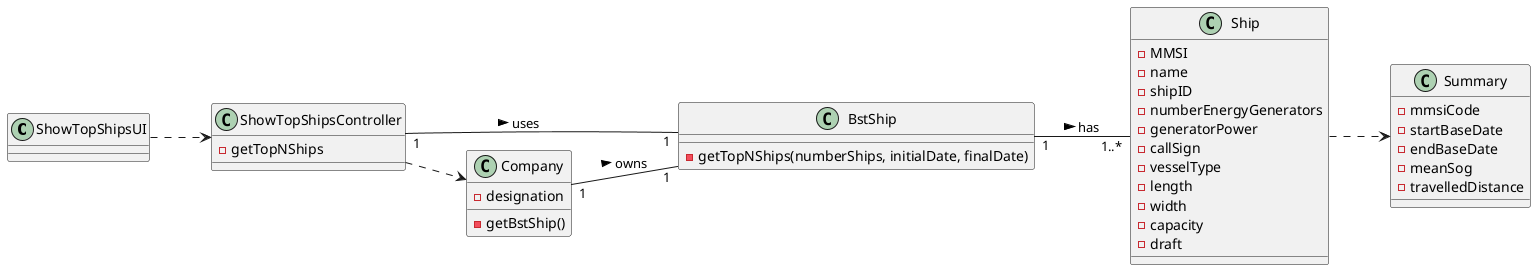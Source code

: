@startuml
left to right direction

class ShowTopShipsUI{

}

class ShowTopShipsController{
-getTopNShips
}

class BstShip{
-getTopNShips(numberShips, initialDate, finalDate)
}

class Company{
-designation
-getBstShip()
}

class Summary{
-mmsiCode
-startBaseDate
-endBaseDate
-meanSog
-travelledDistance
}

class Ship {
-MMSI
-name
-shipID
-numberEnergyGenerators
-generatorPower
-callSign
-vesselType
-length
-width
-capacity
-draft
}

ShowTopShipsUI ..> ShowTopShipsController

ShowTopShipsController ..> Company

Company "1" -- "1" BstShip : owns >

ShowTopShipsController "1" -- "1" BstShip : uses >

BstShip "1" -- "1..*" Ship : has >

Ship ..> Summary

@enduml